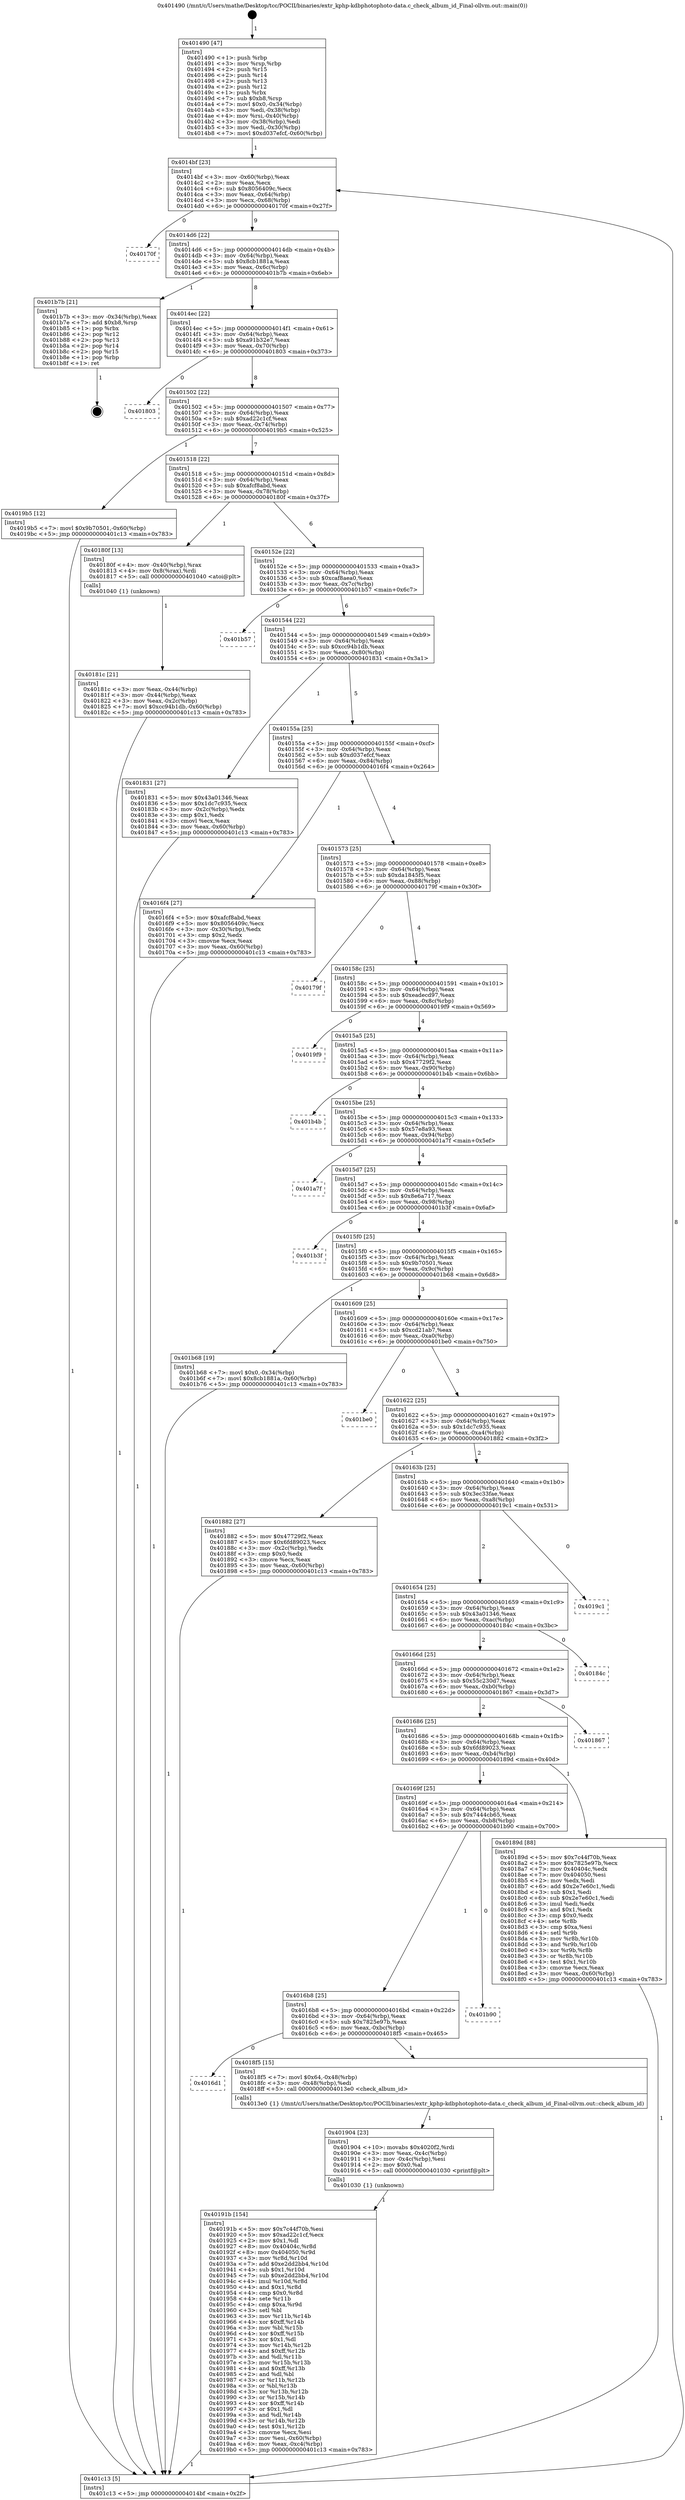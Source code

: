 digraph "0x401490" {
  label = "0x401490 (/mnt/c/Users/mathe/Desktop/tcc/POCII/binaries/extr_kphp-kdbphotophoto-data.c_check_album_id_Final-ollvm.out::main(0))"
  labelloc = "t"
  node[shape=record]

  Entry [label="",width=0.3,height=0.3,shape=circle,fillcolor=black,style=filled]
  "0x4014bf" [label="{
     0x4014bf [23]\l
     | [instrs]\l
     &nbsp;&nbsp;0x4014bf \<+3\>: mov -0x60(%rbp),%eax\l
     &nbsp;&nbsp;0x4014c2 \<+2\>: mov %eax,%ecx\l
     &nbsp;&nbsp;0x4014c4 \<+6\>: sub $0x8056409c,%ecx\l
     &nbsp;&nbsp;0x4014ca \<+3\>: mov %eax,-0x64(%rbp)\l
     &nbsp;&nbsp;0x4014cd \<+3\>: mov %ecx,-0x68(%rbp)\l
     &nbsp;&nbsp;0x4014d0 \<+6\>: je 000000000040170f \<main+0x27f\>\l
  }"]
  "0x40170f" [label="{
     0x40170f\l
  }", style=dashed]
  "0x4014d6" [label="{
     0x4014d6 [22]\l
     | [instrs]\l
     &nbsp;&nbsp;0x4014d6 \<+5\>: jmp 00000000004014db \<main+0x4b\>\l
     &nbsp;&nbsp;0x4014db \<+3\>: mov -0x64(%rbp),%eax\l
     &nbsp;&nbsp;0x4014de \<+5\>: sub $0x8cb1881a,%eax\l
     &nbsp;&nbsp;0x4014e3 \<+3\>: mov %eax,-0x6c(%rbp)\l
     &nbsp;&nbsp;0x4014e6 \<+6\>: je 0000000000401b7b \<main+0x6eb\>\l
  }"]
  Exit [label="",width=0.3,height=0.3,shape=circle,fillcolor=black,style=filled,peripheries=2]
  "0x401b7b" [label="{
     0x401b7b [21]\l
     | [instrs]\l
     &nbsp;&nbsp;0x401b7b \<+3\>: mov -0x34(%rbp),%eax\l
     &nbsp;&nbsp;0x401b7e \<+7\>: add $0xb8,%rsp\l
     &nbsp;&nbsp;0x401b85 \<+1\>: pop %rbx\l
     &nbsp;&nbsp;0x401b86 \<+2\>: pop %r12\l
     &nbsp;&nbsp;0x401b88 \<+2\>: pop %r13\l
     &nbsp;&nbsp;0x401b8a \<+2\>: pop %r14\l
     &nbsp;&nbsp;0x401b8c \<+2\>: pop %r15\l
     &nbsp;&nbsp;0x401b8e \<+1\>: pop %rbp\l
     &nbsp;&nbsp;0x401b8f \<+1\>: ret\l
  }"]
  "0x4014ec" [label="{
     0x4014ec [22]\l
     | [instrs]\l
     &nbsp;&nbsp;0x4014ec \<+5\>: jmp 00000000004014f1 \<main+0x61\>\l
     &nbsp;&nbsp;0x4014f1 \<+3\>: mov -0x64(%rbp),%eax\l
     &nbsp;&nbsp;0x4014f4 \<+5\>: sub $0xa91b32e7,%eax\l
     &nbsp;&nbsp;0x4014f9 \<+3\>: mov %eax,-0x70(%rbp)\l
     &nbsp;&nbsp;0x4014fc \<+6\>: je 0000000000401803 \<main+0x373\>\l
  }"]
  "0x40191b" [label="{
     0x40191b [154]\l
     | [instrs]\l
     &nbsp;&nbsp;0x40191b \<+5\>: mov $0x7c44f70b,%esi\l
     &nbsp;&nbsp;0x401920 \<+5\>: mov $0xad22c1cf,%ecx\l
     &nbsp;&nbsp;0x401925 \<+2\>: mov $0x1,%dl\l
     &nbsp;&nbsp;0x401927 \<+8\>: mov 0x40404c,%r8d\l
     &nbsp;&nbsp;0x40192f \<+8\>: mov 0x404050,%r9d\l
     &nbsp;&nbsp;0x401937 \<+3\>: mov %r8d,%r10d\l
     &nbsp;&nbsp;0x40193a \<+7\>: add $0xe2dd2bb4,%r10d\l
     &nbsp;&nbsp;0x401941 \<+4\>: sub $0x1,%r10d\l
     &nbsp;&nbsp;0x401945 \<+7\>: sub $0xe2dd2bb4,%r10d\l
     &nbsp;&nbsp;0x40194c \<+4\>: imul %r10d,%r8d\l
     &nbsp;&nbsp;0x401950 \<+4\>: and $0x1,%r8d\l
     &nbsp;&nbsp;0x401954 \<+4\>: cmp $0x0,%r8d\l
     &nbsp;&nbsp;0x401958 \<+4\>: sete %r11b\l
     &nbsp;&nbsp;0x40195c \<+4\>: cmp $0xa,%r9d\l
     &nbsp;&nbsp;0x401960 \<+3\>: setl %bl\l
     &nbsp;&nbsp;0x401963 \<+3\>: mov %r11b,%r14b\l
     &nbsp;&nbsp;0x401966 \<+4\>: xor $0xff,%r14b\l
     &nbsp;&nbsp;0x40196a \<+3\>: mov %bl,%r15b\l
     &nbsp;&nbsp;0x40196d \<+4\>: xor $0xff,%r15b\l
     &nbsp;&nbsp;0x401971 \<+3\>: xor $0x1,%dl\l
     &nbsp;&nbsp;0x401974 \<+3\>: mov %r14b,%r12b\l
     &nbsp;&nbsp;0x401977 \<+4\>: and $0xff,%r12b\l
     &nbsp;&nbsp;0x40197b \<+3\>: and %dl,%r11b\l
     &nbsp;&nbsp;0x40197e \<+3\>: mov %r15b,%r13b\l
     &nbsp;&nbsp;0x401981 \<+4\>: and $0xff,%r13b\l
     &nbsp;&nbsp;0x401985 \<+2\>: and %dl,%bl\l
     &nbsp;&nbsp;0x401987 \<+3\>: or %r11b,%r12b\l
     &nbsp;&nbsp;0x40198a \<+3\>: or %bl,%r13b\l
     &nbsp;&nbsp;0x40198d \<+3\>: xor %r13b,%r12b\l
     &nbsp;&nbsp;0x401990 \<+3\>: or %r15b,%r14b\l
     &nbsp;&nbsp;0x401993 \<+4\>: xor $0xff,%r14b\l
     &nbsp;&nbsp;0x401997 \<+3\>: or $0x1,%dl\l
     &nbsp;&nbsp;0x40199a \<+3\>: and %dl,%r14b\l
     &nbsp;&nbsp;0x40199d \<+3\>: or %r14b,%r12b\l
     &nbsp;&nbsp;0x4019a0 \<+4\>: test $0x1,%r12b\l
     &nbsp;&nbsp;0x4019a4 \<+3\>: cmovne %ecx,%esi\l
     &nbsp;&nbsp;0x4019a7 \<+3\>: mov %esi,-0x60(%rbp)\l
     &nbsp;&nbsp;0x4019aa \<+6\>: mov %eax,-0xc4(%rbp)\l
     &nbsp;&nbsp;0x4019b0 \<+5\>: jmp 0000000000401c13 \<main+0x783\>\l
  }"]
  "0x401803" [label="{
     0x401803\l
  }", style=dashed]
  "0x401502" [label="{
     0x401502 [22]\l
     | [instrs]\l
     &nbsp;&nbsp;0x401502 \<+5\>: jmp 0000000000401507 \<main+0x77\>\l
     &nbsp;&nbsp;0x401507 \<+3\>: mov -0x64(%rbp),%eax\l
     &nbsp;&nbsp;0x40150a \<+5\>: sub $0xad22c1cf,%eax\l
     &nbsp;&nbsp;0x40150f \<+3\>: mov %eax,-0x74(%rbp)\l
     &nbsp;&nbsp;0x401512 \<+6\>: je 00000000004019b5 \<main+0x525\>\l
  }"]
  "0x401904" [label="{
     0x401904 [23]\l
     | [instrs]\l
     &nbsp;&nbsp;0x401904 \<+10\>: movabs $0x4020f2,%rdi\l
     &nbsp;&nbsp;0x40190e \<+3\>: mov %eax,-0x4c(%rbp)\l
     &nbsp;&nbsp;0x401911 \<+3\>: mov -0x4c(%rbp),%esi\l
     &nbsp;&nbsp;0x401914 \<+2\>: mov $0x0,%al\l
     &nbsp;&nbsp;0x401916 \<+5\>: call 0000000000401030 \<printf@plt\>\l
     | [calls]\l
     &nbsp;&nbsp;0x401030 \{1\} (unknown)\l
  }"]
  "0x4019b5" [label="{
     0x4019b5 [12]\l
     | [instrs]\l
     &nbsp;&nbsp;0x4019b5 \<+7\>: movl $0x9b70501,-0x60(%rbp)\l
     &nbsp;&nbsp;0x4019bc \<+5\>: jmp 0000000000401c13 \<main+0x783\>\l
  }"]
  "0x401518" [label="{
     0x401518 [22]\l
     | [instrs]\l
     &nbsp;&nbsp;0x401518 \<+5\>: jmp 000000000040151d \<main+0x8d\>\l
     &nbsp;&nbsp;0x40151d \<+3\>: mov -0x64(%rbp),%eax\l
     &nbsp;&nbsp;0x401520 \<+5\>: sub $0xafcf8abd,%eax\l
     &nbsp;&nbsp;0x401525 \<+3\>: mov %eax,-0x78(%rbp)\l
     &nbsp;&nbsp;0x401528 \<+6\>: je 000000000040180f \<main+0x37f\>\l
  }"]
  "0x4016d1" [label="{
     0x4016d1\l
  }", style=dashed]
  "0x40180f" [label="{
     0x40180f [13]\l
     | [instrs]\l
     &nbsp;&nbsp;0x40180f \<+4\>: mov -0x40(%rbp),%rax\l
     &nbsp;&nbsp;0x401813 \<+4\>: mov 0x8(%rax),%rdi\l
     &nbsp;&nbsp;0x401817 \<+5\>: call 0000000000401040 \<atoi@plt\>\l
     | [calls]\l
     &nbsp;&nbsp;0x401040 \{1\} (unknown)\l
  }"]
  "0x40152e" [label="{
     0x40152e [22]\l
     | [instrs]\l
     &nbsp;&nbsp;0x40152e \<+5\>: jmp 0000000000401533 \<main+0xa3\>\l
     &nbsp;&nbsp;0x401533 \<+3\>: mov -0x64(%rbp),%eax\l
     &nbsp;&nbsp;0x401536 \<+5\>: sub $0xcaf8aea0,%eax\l
     &nbsp;&nbsp;0x40153b \<+3\>: mov %eax,-0x7c(%rbp)\l
     &nbsp;&nbsp;0x40153e \<+6\>: je 0000000000401b57 \<main+0x6c7\>\l
  }"]
  "0x4018f5" [label="{
     0x4018f5 [15]\l
     | [instrs]\l
     &nbsp;&nbsp;0x4018f5 \<+7\>: movl $0x64,-0x48(%rbp)\l
     &nbsp;&nbsp;0x4018fc \<+3\>: mov -0x48(%rbp),%edi\l
     &nbsp;&nbsp;0x4018ff \<+5\>: call 00000000004013e0 \<check_album_id\>\l
     | [calls]\l
     &nbsp;&nbsp;0x4013e0 \{1\} (/mnt/c/Users/mathe/Desktop/tcc/POCII/binaries/extr_kphp-kdbphotophoto-data.c_check_album_id_Final-ollvm.out::check_album_id)\l
  }"]
  "0x401b57" [label="{
     0x401b57\l
  }", style=dashed]
  "0x401544" [label="{
     0x401544 [22]\l
     | [instrs]\l
     &nbsp;&nbsp;0x401544 \<+5\>: jmp 0000000000401549 \<main+0xb9\>\l
     &nbsp;&nbsp;0x401549 \<+3\>: mov -0x64(%rbp),%eax\l
     &nbsp;&nbsp;0x40154c \<+5\>: sub $0xcc94b1db,%eax\l
     &nbsp;&nbsp;0x401551 \<+3\>: mov %eax,-0x80(%rbp)\l
     &nbsp;&nbsp;0x401554 \<+6\>: je 0000000000401831 \<main+0x3a1\>\l
  }"]
  "0x4016b8" [label="{
     0x4016b8 [25]\l
     | [instrs]\l
     &nbsp;&nbsp;0x4016b8 \<+5\>: jmp 00000000004016bd \<main+0x22d\>\l
     &nbsp;&nbsp;0x4016bd \<+3\>: mov -0x64(%rbp),%eax\l
     &nbsp;&nbsp;0x4016c0 \<+5\>: sub $0x7825e97b,%eax\l
     &nbsp;&nbsp;0x4016c5 \<+6\>: mov %eax,-0xbc(%rbp)\l
     &nbsp;&nbsp;0x4016cb \<+6\>: je 00000000004018f5 \<main+0x465\>\l
  }"]
  "0x401831" [label="{
     0x401831 [27]\l
     | [instrs]\l
     &nbsp;&nbsp;0x401831 \<+5\>: mov $0x43a01346,%eax\l
     &nbsp;&nbsp;0x401836 \<+5\>: mov $0x1dc7c935,%ecx\l
     &nbsp;&nbsp;0x40183b \<+3\>: mov -0x2c(%rbp),%edx\l
     &nbsp;&nbsp;0x40183e \<+3\>: cmp $0x1,%edx\l
     &nbsp;&nbsp;0x401841 \<+3\>: cmovl %ecx,%eax\l
     &nbsp;&nbsp;0x401844 \<+3\>: mov %eax,-0x60(%rbp)\l
     &nbsp;&nbsp;0x401847 \<+5\>: jmp 0000000000401c13 \<main+0x783\>\l
  }"]
  "0x40155a" [label="{
     0x40155a [25]\l
     | [instrs]\l
     &nbsp;&nbsp;0x40155a \<+5\>: jmp 000000000040155f \<main+0xcf\>\l
     &nbsp;&nbsp;0x40155f \<+3\>: mov -0x64(%rbp),%eax\l
     &nbsp;&nbsp;0x401562 \<+5\>: sub $0xd037efcf,%eax\l
     &nbsp;&nbsp;0x401567 \<+6\>: mov %eax,-0x84(%rbp)\l
     &nbsp;&nbsp;0x40156d \<+6\>: je 00000000004016f4 \<main+0x264\>\l
  }"]
  "0x401b90" [label="{
     0x401b90\l
  }", style=dashed]
  "0x4016f4" [label="{
     0x4016f4 [27]\l
     | [instrs]\l
     &nbsp;&nbsp;0x4016f4 \<+5\>: mov $0xafcf8abd,%eax\l
     &nbsp;&nbsp;0x4016f9 \<+5\>: mov $0x8056409c,%ecx\l
     &nbsp;&nbsp;0x4016fe \<+3\>: mov -0x30(%rbp),%edx\l
     &nbsp;&nbsp;0x401701 \<+3\>: cmp $0x2,%edx\l
     &nbsp;&nbsp;0x401704 \<+3\>: cmovne %ecx,%eax\l
     &nbsp;&nbsp;0x401707 \<+3\>: mov %eax,-0x60(%rbp)\l
     &nbsp;&nbsp;0x40170a \<+5\>: jmp 0000000000401c13 \<main+0x783\>\l
  }"]
  "0x401573" [label="{
     0x401573 [25]\l
     | [instrs]\l
     &nbsp;&nbsp;0x401573 \<+5\>: jmp 0000000000401578 \<main+0xe8\>\l
     &nbsp;&nbsp;0x401578 \<+3\>: mov -0x64(%rbp),%eax\l
     &nbsp;&nbsp;0x40157b \<+5\>: sub $0xda1845f5,%eax\l
     &nbsp;&nbsp;0x401580 \<+6\>: mov %eax,-0x88(%rbp)\l
     &nbsp;&nbsp;0x401586 \<+6\>: je 000000000040179f \<main+0x30f\>\l
  }"]
  "0x401c13" [label="{
     0x401c13 [5]\l
     | [instrs]\l
     &nbsp;&nbsp;0x401c13 \<+5\>: jmp 00000000004014bf \<main+0x2f\>\l
  }"]
  "0x401490" [label="{
     0x401490 [47]\l
     | [instrs]\l
     &nbsp;&nbsp;0x401490 \<+1\>: push %rbp\l
     &nbsp;&nbsp;0x401491 \<+3\>: mov %rsp,%rbp\l
     &nbsp;&nbsp;0x401494 \<+2\>: push %r15\l
     &nbsp;&nbsp;0x401496 \<+2\>: push %r14\l
     &nbsp;&nbsp;0x401498 \<+2\>: push %r13\l
     &nbsp;&nbsp;0x40149a \<+2\>: push %r12\l
     &nbsp;&nbsp;0x40149c \<+1\>: push %rbx\l
     &nbsp;&nbsp;0x40149d \<+7\>: sub $0xb8,%rsp\l
     &nbsp;&nbsp;0x4014a4 \<+7\>: movl $0x0,-0x34(%rbp)\l
     &nbsp;&nbsp;0x4014ab \<+3\>: mov %edi,-0x38(%rbp)\l
     &nbsp;&nbsp;0x4014ae \<+4\>: mov %rsi,-0x40(%rbp)\l
     &nbsp;&nbsp;0x4014b2 \<+3\>: mov -0x38(%rbp),%edi\l
     &nbsp;&nbsp;0x4014b5 \<+3\>: mov %edi,-0x30(%rbp)\l
     &nbsp;&nbsp;0x4014b8 \<+7\>: movl $0xd037efcf,-0x60(%rbp)\l
  }"]
  "0x40181c" [label="{
     0x40181c [21]\l
     | [instrs]\l
     &nbsp;&nbsp;0x40181c \<+3\>: mov %eax,-0x44(%rbp)\l
     &nbsp;&nbsp;0x40181f \<+3\>: mov -0x44(%rbp),%eax\l
     &nbsp;&nbsp;0x401822 \<+3\>: mov %eax,-0x2c(%rbp)\l
     &nbsp;&nbsp;0x401825 \<+7\>: movl $0xcc94b1db,-0x60(%rbp)\l
     &nbsp;&nbsp;0x40182c \<+5\>: jmp 0000000000401c13 \<main+0x783\>\l
  }"]
  "0x40169f" [label="{
     0x40169f [25]\l
     | [instrs]\l
     &nbsp;&nbsp;0x40169f \<+5\>: jmp 00000000004016a4 \<main+0x214\>\l
     &nbsp;&nbsp;0x4016a4 \<+3\>: mov -0x64(%rbp),%eax\l
     &nbsp;&nbsp;0x4016a7 \<+5\>: sub $0x7444cb65,%eax\l
     &nbsp;&nbsp;0x4016ac \<+6\>: mov %eax,-0xb8(%rbp)\l
     &nbsp;&nbsp;0x4016b2 \<+6\>: je 0000000000401b90 \<main+0x700\>\l
  }"]
  "0x40179f" [label="{
     0x40179f\l
  }", style=dashed]
  "0x40158c" [label="{
     0x40158c [25]\l
     | [instrs]\l
     &nbsp;&nbsp;0x40158c \<+5\>: jmp 0000000000401591 \<main+0x101\>\l
     &nbsp;&nbsp;0x401591 \<+3\>: mov -0x64(%rbp),%eax\l
     &nbsp;&nbsp;0x401594 \<+5\>: sub $0xeadecd97,%eax\l
     &nbsp;&nbsp;0x401599 \<+6\>: mov %eax,-0x8c(%rbp)\l
     &nbsp;&nbsp;0x40159f \<+6\>: je 00000000004019f9 \<main+0x569\>\l
  }"]
  "0x40189d" [label="{
     0x40189d [88]\l
     | [instrs]\l
     &nbsp;&nbsp;0x40189d \<+5\>: mov $0x7c44f70b,%eax\l
     &nbsp;&nbsp;0x4018a2 \<+5\>: mov $0x7825e97b,%ecx\l
     &nbsp;&nbsp;0x4018a7 \<+7\>: mov 0x40404c,%edx\l
     &nbsp;&nbsp;0x4018ae \<+7\>: mov 0x404050,%esi\l
     &nbsp;&nbsp;0x4018b5 \<+2\>: mov %edx,%edi\l
     &nbsp;&nbsp;0x4018b7 \<+6\>: add $0x2e7e60c1,%edi\l
     &nbsp;&nbsp;0x4018bd \<+3\>: sub $0x1,%edi\l
     &nbsp;&nbsp;0x4018c0 \<+6\>: sub $0x2e7e60c1,%edi\l
     &nbsp;&nbsp;0x4018c6 \<+3\>: imul %edi,%edx\l
     &nbsp;&nbsp;0x4018c9 \<+3\>: and $0x1,%edx\l
     &nbsp;&nbsp;0x4018cc \<+3\>: cmp $0x0,%edx\l
     &nbsp;&nbsp;0x4018cf \<+4\>: sete %r8b\l
     &nbsp;&nbsp;0x4018d3 \<+3\>: cmp $0xa,%esi\l
     &nbsp;&nbsp;0x4018d6 \<+4\>: setl %r9b\l
     &nbsp;&nbsp;0x4018da \<+3\>: mov %r8b,%r10b\l
     &nbsp;&nbsp;0x4018dd \<+3\>: and %r9b,%r10b\l
     &nbsp;&nbsp;0x4018e0 \<+3\>: xor %r9b,%r8b\l
     &nbsp;&nbsp;0x4018e3 \<+3\>: or %r8b,%r10b\l
     &nbsp;&nbsp;0x4018e6 \<+4\>: test $0x1,%r10b\l
     &nbsp;&nbsp;0x4018ea \<+3\>: cmovne %ecx,%eax\l
     &nbsp;&nbsp;0x4018ed \<+3\>: mov %eax,-0x60(%rbp)\l
     &nbsp;&nbsp;0x4018f0 \<+5\>: jmp 0000000000401c13 \<main+0x783\>\l
  }"]
  "0x4019f9" [label="{
     0x4019f9\l
  }", style=dashed]
  "0x4015a5" [label="{
     0x4015a5 [25]\l
     | [instrs]\l
     &nbsp;&nbsp;0x4015a5 \<+5\>: jmp 00000000004015aa \<main+0x11a\>\l
     &nbsp;&nbsp;0x4015aa \<+3\>: mov -0x64(%rbp),%eax\l
     &nbsp;&nbsp;0x4015ad \<+5\>: sub $0x47729f2,%eax\l
     &nbsp;&nbsp;0x4015b2 \<+6\>: mov %eax,-0x90(%rbp)\l
     &nbsp;&nbsp;0x4015b8 \<+6\>: je 0000000000401b4b \<main+0x6bb\>\l
  }"]
  "0x401686" [label="{
     0x401686 [25]\l
     | [instrs]\l
     &nbsp;&nbsp;0x401686 \<+5\>: jmp 000000000040168b \<main+0x1fb\>\l
     &nbsp;&nbsp;0x40168b \<+3\>: mov -0x64(%rbp),%eax\l
     &nbsp;&nbsp;0x40168e \<+5\>: sub $0x6fd89023,%eax\l
     &nbsp;&nbsp;0x401693 \<+6\>: mov %eax,-0xb4(%rbp)\l
     &nbsp;&nbsp;0x401699 \<+6\>: je 000000000040189d \<main+0x40d\>\l
  }"]
  "0x401b4b" [label="{
     0x401b4b\l
  }", style=dashed]
  "0x4015be" [label="{
     0x4015be [25]\l
     | [instrs]\l
     &nbsp;&nbsp;0x4015be \<+5\>: jmp 00000000004015c3 \<main+0x133\>\l
     &nbsp;&nbsp;0x4015c3 \<+3\>: mov -0x64(%rbp),%eax\l
     &nbsp;&nbsp;0x4015c6 \<+5\>: sub $0x57e8a93,%eax\l
     &nbsp;&nbsp;0x4015cb \<+6\>: mov %eax,-0x94(%rbp)\l
     &nbsp;&nbsp;0x4015d1 \<+6\>: je 0000000000401a7f \<main+0x5ef\>\l
  }"]
  "0x401867" [label="{
     0x401867\l
  }", style=dashed]
  "0x401a7f" [label="{
     0x401a7f\l
  }", style=dashed]
  "0x4015d7" [label="{
     0x4015d7 [25]\l
     | [instrs]\l
     &nbsp;&nbsp;0x4015d7 \<+5\>: jmp 00000000004015dc \<main+0x14c\>\l
     &nbsp;&nbsp;0x4015dc \<+3\>: mov -0x64(%rbp),%eax\l
     &nbsp;&nbsp;0x4015df \<+5\>: sub $0x8e6a717,%eax\l
     &nbsp;&nbsp;0x4015e4 \<+6\>: mov %eax,-0x98(%rbp)\l
     &nbsp;&nbsp;0x4015ea \<+6\>: je 0000000000401b3f \<main+0x6af\>\l
  }"]
  "0x40166d" [label="{
     0x40166d [25]\l
     | [instrs]\l
     &nbsp;&nbsp;0x40166d \<+5\>: jmp 0000000000401672 \<main+0x1e2\>\l
     &nbsp;&nbsp;0x401672 \<+3\>: mov -0x64(%rbp),%eax\l
     &nbsp;&nbsp;0x401675 \<+5\>: sub $0x55c230d7,%eax\l
     &nbsp;&nbsp;0x40167a \<+6\>: mov %eax,-0xb0(%rbp)\l
     &nbsp;&nbsp;0x401680 \<+6\>: je 0000000000401867 \<main+0x3d7\>\l
  }"]
  "0x401b3f" [label="{
     0x401b3f\l
  }", style=dashed]
  "0x4015f0" [label="{
     0x4015f0 [25]\l
     | [instrs]\l
     &nbsp;&nbsp;0x4015f0 \<+5\>: jmp 00000000004015f5 \<main+0x165\>\l
     &nbsp;&nbsp;0x4015f5 \<+3\>: mov -0x64(%rbp),%eax\l
     &nbsp;&nbsp;0x4015f8 \<+5\>: sub $0x9b70501,%eax\l
     &nbsp;&nbsp;0x4015fd \<+6\>: mov %eax,-0x9c(%rbp)\l
     &nbsp;&nbsp;0x401603 \<+6\>: je 0000000000401b68 \<main+0x6d8\>\l
  }"]
  "0x40184c" [label="{
     0x40184c\l
  }", style=dashed]
  "0x401b68" [label="{
     0x401b68 [19]\l
     | [instrs]\l
     &nbsp;&nbsp;0x401b68 \<+7\>: movl $0x0,-0x34(%rbp)\l
     &nbsp;&nbsp;0x401b6f \<+7\>: movl $0x8cb1881a,-0x60(%rbp)\l
     &nbsp;&nbsp;0x401b76 \<+5\>: jmp 0000000000401c13 \<main+0x783\>\l
  }"]
  "0x401609" [label="{
     0x401609 [25]\l
     | [instrs]\l
     &nbsp;&nbsp;0x401609 \<+5\>: jmp 000000000040160e \<main+0x17e\>\l
     &nbsp;&nbsp;0x40160e \<+3\>: mov -0x64(%rbp),%eax\l
     &nbsp;&nbsp;0x401611 \<+5\>: sub $0xcd21ab7,%eax\l
     &nbsp;&nbsp;0x401616 \<+6\>: mov %eax,-0xa0(%rbp)\l
     &nbsp;&nbsp;0x40161c \<+6\>: je 0000000000401be0 \<main+0x750\>\l
  }"]
  "0x401654" [label="{
     0x401654 [25]\l
     | [instrs]\l
     &nbsp;&nbsp;0x401654 \<+5\>: jmp 0000000000401659 \<main+0x1c9\>\l
     &nbsp;&nbsp;0x401659 \<+3\>: mov -0x64(%rbp),%eax\l
     &nbsp;&nbsp;0x40165c \<+5\>: sub $0x43a01346,%eax\l
     &nbsp;&nbsp;0x401661 \<+6\>: mov %eax,-0xac(%rbp)\l
     &nbsp;&nbsp;0x401667 \<+6\>: je 000000000040184c \<main+0x3bc\>\l
  }"]
  "0x401be0" [label="{
     0x401be0\l
  }", style=dashed]
  "0x401622" [label="{
     0x401622 [25]\l
     | [instrs]\l
     &nbsp;&nbsp;0x401622 \<+5\>: jmp 0000000000401627 \<main+0x197\>\l
     &nbsp;&nbsp;0x401627 \<+3\>: mov -0x64(%rbp),%eax\l
     &nbsp;&nbsp;0x40162a \<+5\>: sub $0x1dc7c935,%eax\l
     &nbsp;&nbsp;0x40162f \<+6\>: mov %eax,-0xa4(%rbp)\l
     &nbsp;&nbsp;0x401635 \<+6\>: je 0000000000401882 \<main+0x3f2\>\l
  }"]
  "0x4019c1" [label="{
     0x4019c1\l
  }", style=dashed]
  "0x401882" [label="{
     0x401882 [27]\l
     | [instrs]\l
     &nbsp;&nbsp;0x401882 \<+5\>: mov $0x47729f2,%eax\l
     &nbsp;&nbsp;0x401887 \<+5\>: mov $0x6fd89023,%ecx\l
     &nbsp;&nbsp;0x40188c \<+3\>: mov -0x2c(%rbp),%edx\l
     &nbsp;&nbsp;0x40188f \<+3\>: cmp $0x0,%edx\l
     &nbsp;&nbsp;0x401892 \<+3\>: cmove %ecx,%eax\l
     &nbsp;&nbsp;0x401895 \<+3\>: mov %eax,-0x60(%rbp)\l
     &nbsp;&nbsp;0x401898 \<+5\>: jmp 0000000000401c13 \<main+0x783\>\l
  }"]
  "0x40163b" [label="{
     0x40163b [25]\l
     | [instrs]\l
     &nbsp;&nbsp;0x40163b \<+5\>: jmp 0000000000401640 \<main+0x1b0\>\l
     &nbsp;&nbsp;0x401640 \<+3\>: mov -0x64(%rbp),%eax\l
     &nbsp;&nbsp;0x401643 \<+5\>: sub $0x3ec33fae,%eax\l
     &nbsp;&nbsp;0x401648 \<+6\>: mov %eax,-0xa8(%rbp)\l
     &nbsp;&nbsp;0x40164e \<+6\>: je 00000000004019c1 \<main+0x531\>\l
  }"]
  Entry -> "0x401490" [label=" 1"]
  "0x4014bf" -> "0x40170f" [label=" 0"]
  "0x4014bf" -> "0x4014d6" [label=" 9"]
  "0x401b7b" -> Exit [label=" 1"]
  "0x4014d6" -> "0x401b7b" [label=" 1"]
  "0x4014d6" -> "0x4014ec" [label=" 8"]
  "0x401b68" -> "0x401c13" [label=" 1"]
  "0x4014ec" -> "0x401803" [label=" 0"]
  "0x4014ec" -> "0x401502" [label=" 8"]
  "0x4019b5" -> "0x401c13" [label=" 1"]
  "0x401502" -> "0x4019b5" [label=" 1"]
  "0x401502" -> "0x401518" [label=" 7"]
  "0x40191b" -> "0x401c13" [label=" 1"]
  "0x401518" -> "0x40180f" [label=" 1"]
  "0x401518" -> "0x40152e" [label=" 6"]
  "0x401904" -> "0x40191b" [label=" 1"]
  "0x40152e" -> "0x401b57" [label=" 0"]
  "0x40152e" -> "0x401544" [label=" 6"]
  "0x4018f5" -> "0x401904" [label=" 1"]
  "0x401544" -> "0x401831" [label=" 1"]
  "0x401544" -> "0x40155a" [label=" 5"]
  "0x4016b8" -> "0x4018f5" [label=" 1"]
  "0x40155a" -> "0x4016f4" [label=" 1"]
  "0x40155a" -> "0x401573" [label=" 4"]
  "0x4016f4" -> "0x401c13" [label=" 1"]
  "0x401490" -> "0x4014bf" [label=" 1"]
  "0x401c13" -> "0x4014bf" [label=" 8"]
  "0x40180f" -> "0x40181c" [label=" 1"]
  "0x40181c" -> "0x401c13" [label=" 1"]
  "0x401831" -> "0x401c13" [label=" 1"]
  "0x4016b8" -> "0x4016d1" [label=" 0"]
  "0x401573" -> "0x40179f" [label=" 0"]
  "0x401573" -> "0x40158c" [label=" 4"]
  "0x40169f" -> "0x401b90" [label=" 0"]
  "0x40158c" -> "0x4019f9" [label=" 0"]
  "0x40158c" -> "0x4015a5" [label=" 4"]
  "0x40169f" -> "0x4016b8" [label=" 1"]
  "0x4015a5" -> "0x401b4b" [label=" 0"]
  "0x4015a5" -> "0x4015be" [label=" 4"]
  "0x401686" -> "0x40169f" [label=" 1"]
  "0x4015be" -> "0x401a7f" [label=" 0"]
  "0x4015be" -> "0x4015d7" [label=" 4"]
  "0x401686" -> "0x40189d" [label=" 1"]
  "0x4015d7" -> "0x401b3f" [label=" 0"]
  "0x4015d7" -> "0x4015f0" [label=" 4"]
  "0x40166d" -> "0x401686" [label=" 2"]
  "0x4015f0" -> "0x401b68" [label=" 1"]
  "0x4015f0" -> "0x401609" [label=" 3"]
  "0x40166d" -> "0x401867" [label=" 0"]
  "0x401609" -> "0x401be0" [label=" 0"]
  "0x401609" -> "0x401622" [label=" 3"]
  "0x401654" -> "0x40166d" [label=" 2"]
  "0x401622" -> "0x401882" [label=" 1"]
  "0x401622" -> "0x40163b" [label=" 2"]
  "0x401882" -> "0x401c13" [label=" 1"]
  "0x401654" -> "0x40184c" [label=" 0"]
  "0x40163b" -> "0x4019c1" [label=" 0"]
  "0x40163b" -> "0x401654" [label=" 2"]
  "0x40189d" -> "0x401c13" [label=" 1"]
}
